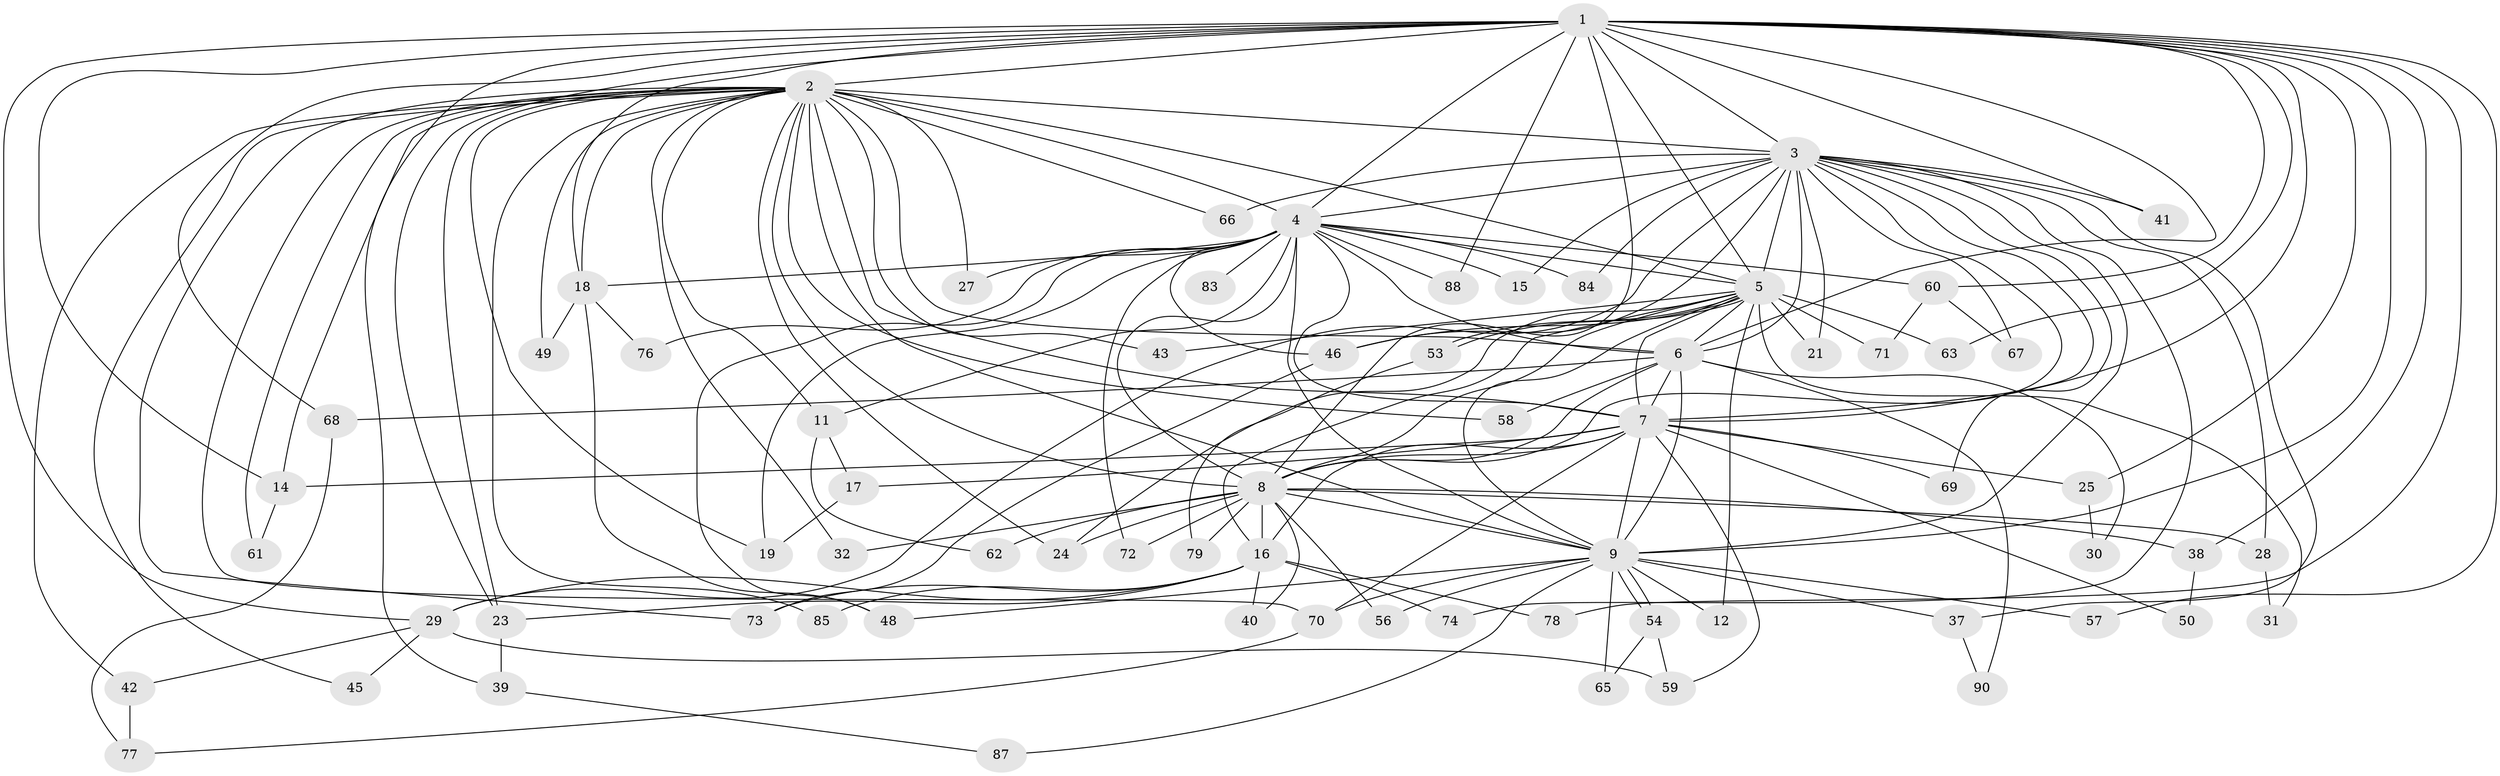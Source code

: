 // original degree distribution, {22: 0.011111111111111112, 18: 0.011111111111111112, 21: 0.044444444444444446, 13: 0.011111111111111112, 19: 0.022222222222222223, 17: 0.011111111111111112, 4: 0.12222222222222222, 2: 0.5222222222222223, 10: 0.011111111111111112, 3: 0.2, 5: 0.022222222222222223, 6: 0.011111111111111112}
// Generated by graph-tools (version 1.1) at 2025/41/03/06/25 10:41:40]
// undirected, 69 vertices, 168 edges
graph export_dot {
graph [start="1"]
  node [color=gray90,style=filled];
  1 [super="+22"];
  2 [super="+10"];
  3 [super="+52"];
  4 [super="+26"];
  5 [super="+44"];
  6 [super="+13"];
  7 [super="+81"];
  8 [super="+36"];
  9 [super="+35"];
  11;
  12;
  14 [super="+89"];
  15;
  16 [super="+47"];
  17;
  18 [super="+34"];
  19 [super="+20"];
  21;
  23 [super="+51"];
  24 [super="+64"];
  25;
  27;
  28;
  29 [super="+33"];
  30;
  31;
  32;
  37;
  38;
  39;
  40;
  41;
  42;
  43;
  45;
  46;
  48 [super="+55"];
  49;
  50;
  53;
  54 [super="+75"];
  56;
  57;
  58;
  59;
  60;
  61;
  62;
  63;
  65;
  66;
  67;
  68;
  69;
  70 [super="+80"];
  71;
  72;
  73 [super="+82"];
  74;
  76;
  77 [super="+86"];
  78;
  79;
  83;
  84;
  85;
  87;
  88;
  90;
  1 -- 2 [weight=2];
  1 -- 3;
  1 -- 4 [weight=2];
  1 -- 5;
  1 -- 6;
  1 -- 7;
  1 -- 8 [weight=2];
  1 -- 9;
  1 -- 14;
  1 -- 25;
  1 -- 39;
  1 -- 41;
  1 -- 57;
  1 -- 60;
  1 -- 68;
  1 -- 78;
  1 -- 88;
  1 -- 38;
  1 -- 23;
  1 -- 63;
  1 -- 18;
  1 -- 29;
  2 -- 3 [weight=2];
  2 -- 4 [weight=2];
  2 -- 5 [weight=2];
  2 -- 6 [weight=3];
  2 -- 7 [weight=2];
  2 -- 8 [weight=2];
  2 -- 9 [weight=2];
  2 -- 11;
  2 -- 27;
  2 -- 32;
  2 -- 45;
  2 -- 58;
  2 -- 61;
  2 -- 70;
  2 -- 73;
  2 -- 85;
  2 -- 66;
  2 -- 14;
  2 -- 18;
  2 -- 19;
  2 -- 23;
  2 -- 24;
  2 -- 42;
  2 -- 43;
  2 -- 49;
  3 -- 4;
  3 -- 5;
  3 -- 6;
  3 -- 7;
  3 -- 8;
  3 -- 9;
  3 -- 15;
  3 -- 21;
  3 -- 28;
  3 -- 29;
  3 -- 37;
  3 -- 41;
  3 -- 66;
  3 -- 67;
  3 -- 69;
  3 -- 74;
  3 -- 84;
  3 -- 46;
  4 -- 5;
  4 -- 6;
  4 -- 7 [weight=2];
  4 -- 8;
  4 -- 9;
  4 -- 11;
  4 -- 15;
  4 -- 18;
  4 -- 27;
  4 -- 76;
  4 -- 83 [weight=2];
  4 -- 84;
  4 -- 88;
  4 -- 72;
  4 -- 60;
  4 -- 46;
  4 -- 48;
  4 -- 19;
  5 -- 6 [weight=2];
  5 -- 7;
  5 -- 8;
  5 -- 9;
  5 -- 12;
  5 -- 16;
  5 -- 21;
  5 -- 24;
  5 -- 31;
  5 -- 43;
  5 -- 46;
  5 -- 53;
  5 -- 53;
  5 -- 63;
  5 -- 71;
  6 -- 7;
  6 -- 8;
  6 -- 9;
  6 -- 30;
  6 -- 68;
  6 -- 58;
  6 -- 90;
  7 -- 8;
  7 -- 9 [weight=2];
  7 -- 17;
  7 -- 25;
  7 -- 50;
  7 -- 59;
  7 -- 69;
  7 -- 70;
  7 -- 16;
  7 -- 14;
  8 -- 9;
  8 -- 16 [weight=2];
  8 -- 24;
  8 -- 28;
  8 -- 32;
  8 -- 38;
  8 -- 40;
  8 -- 56;
  8 -- 62;
  8 -- 72;
  8 -- 79;
  9 -- 12;
  9 -- 37;
  9 -- 48;
  9 -- 54;
  9 -- 54;
  9 -- 56;
  9 -- 57;
  9 -- 65;
  9 -- 87;
  9 -- 70;
  11 -- 17;
  11 -- 62;
  14 -- 61;
  16 -- 23;
  16 -- 29;
  16 -- 40;
  16 -- 74;
  16 -- 78;
  16 -- 73;
  16 -- 85;
  17 -- 19;
  18 -- 76;
  18 -- 48;
  18 -- 49;
  23 -- 39;
  25 -- 30;
  28 -- 31;
  29 -- 45;
  29 -- 42;
  29 -- 59;
  37 -- 90;
  38 -- 50;
  39 -- 87;
  42 -- 77;
  46 -- 73;
  53 -- 79;
  54 -- 65;
  54 -- 59;
  60 -- 67;
  60 -- 71;
  68 -- 77;
  70 -- 77;
}
